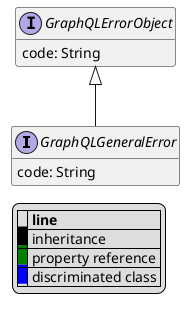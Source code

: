 @startuml

hide empty fields
hide empty methods
legend
|= |= line |
|<back:black>   </back>| inheritance |
|<back:green>   </back>| property reference |
|<back:blue>   </back>| discriminated class |
endlegend
interface GraphQLGeneralError [[GraphQLGeneralError.svg]] extends GraphQLErrorObject {
    code: String
}
interface GraphQLErrorObject [[GraphQLErrorObject.svg]]  {
    code: String
}





@enduml
